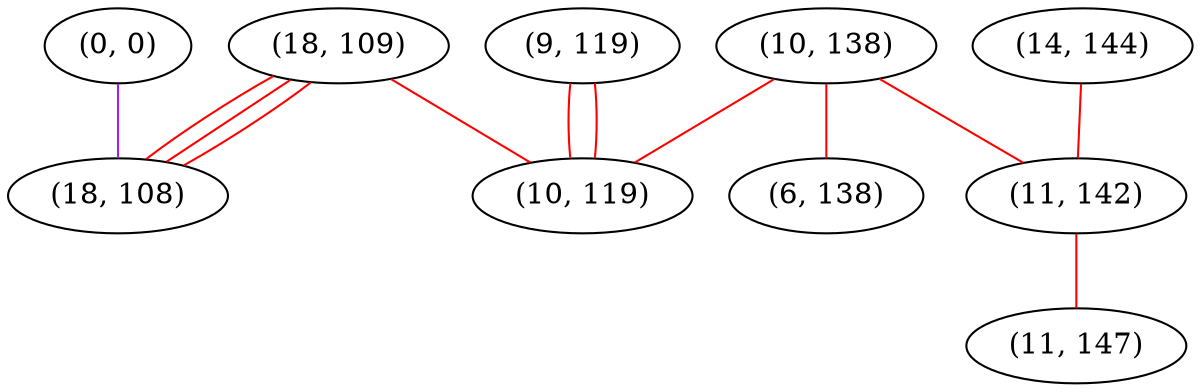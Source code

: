 graph "" {
"(18, 109)";
"(0, 0)";
"(14, 144)";
"(10, 138)";
"(6, 138)";
"(9, 119)";
"(11, 142)";
"(10, 119)";
"(11, 147)";
"(18, 108)";
"(18, 109)" -- "(10, 119)"  [color=red, key=0, weight=1];
"(18, 109)" -- "(18, 108)"  [color=red, key=0, weight=1];
"(18, 109)" -- "(18, 108)"  [color=red, key=1, weight=1];
"(18, 109)" -- "(18, 108)"  [color=red, key=2, weight=1];
"(0, 0)" -- "(18, 108)"  [color=purple, key=0, weight=4];
"(14, 144)" -- "(11, 142)"  [color=red, key=0, weight=1];
"(10, 138)" -- "(10, 119)"  [color=red, key=0, weight=1];
"(10, 138)" -- "(6, 138)"  [color=red, key=0, weight=1];
"(10, 138)" -- "(11, 142)"  [color=red, key=0, weight=1];
"(9, 119)" -- "(10, 119)"  [color=red, key=0, weight=1];
"(9, 119)" -- "(10, 119)"  [color=red, key=1, weight=1];
"(11, 142)" -- "(11, 147)"  [color=red, key=0, weight=1];
}
